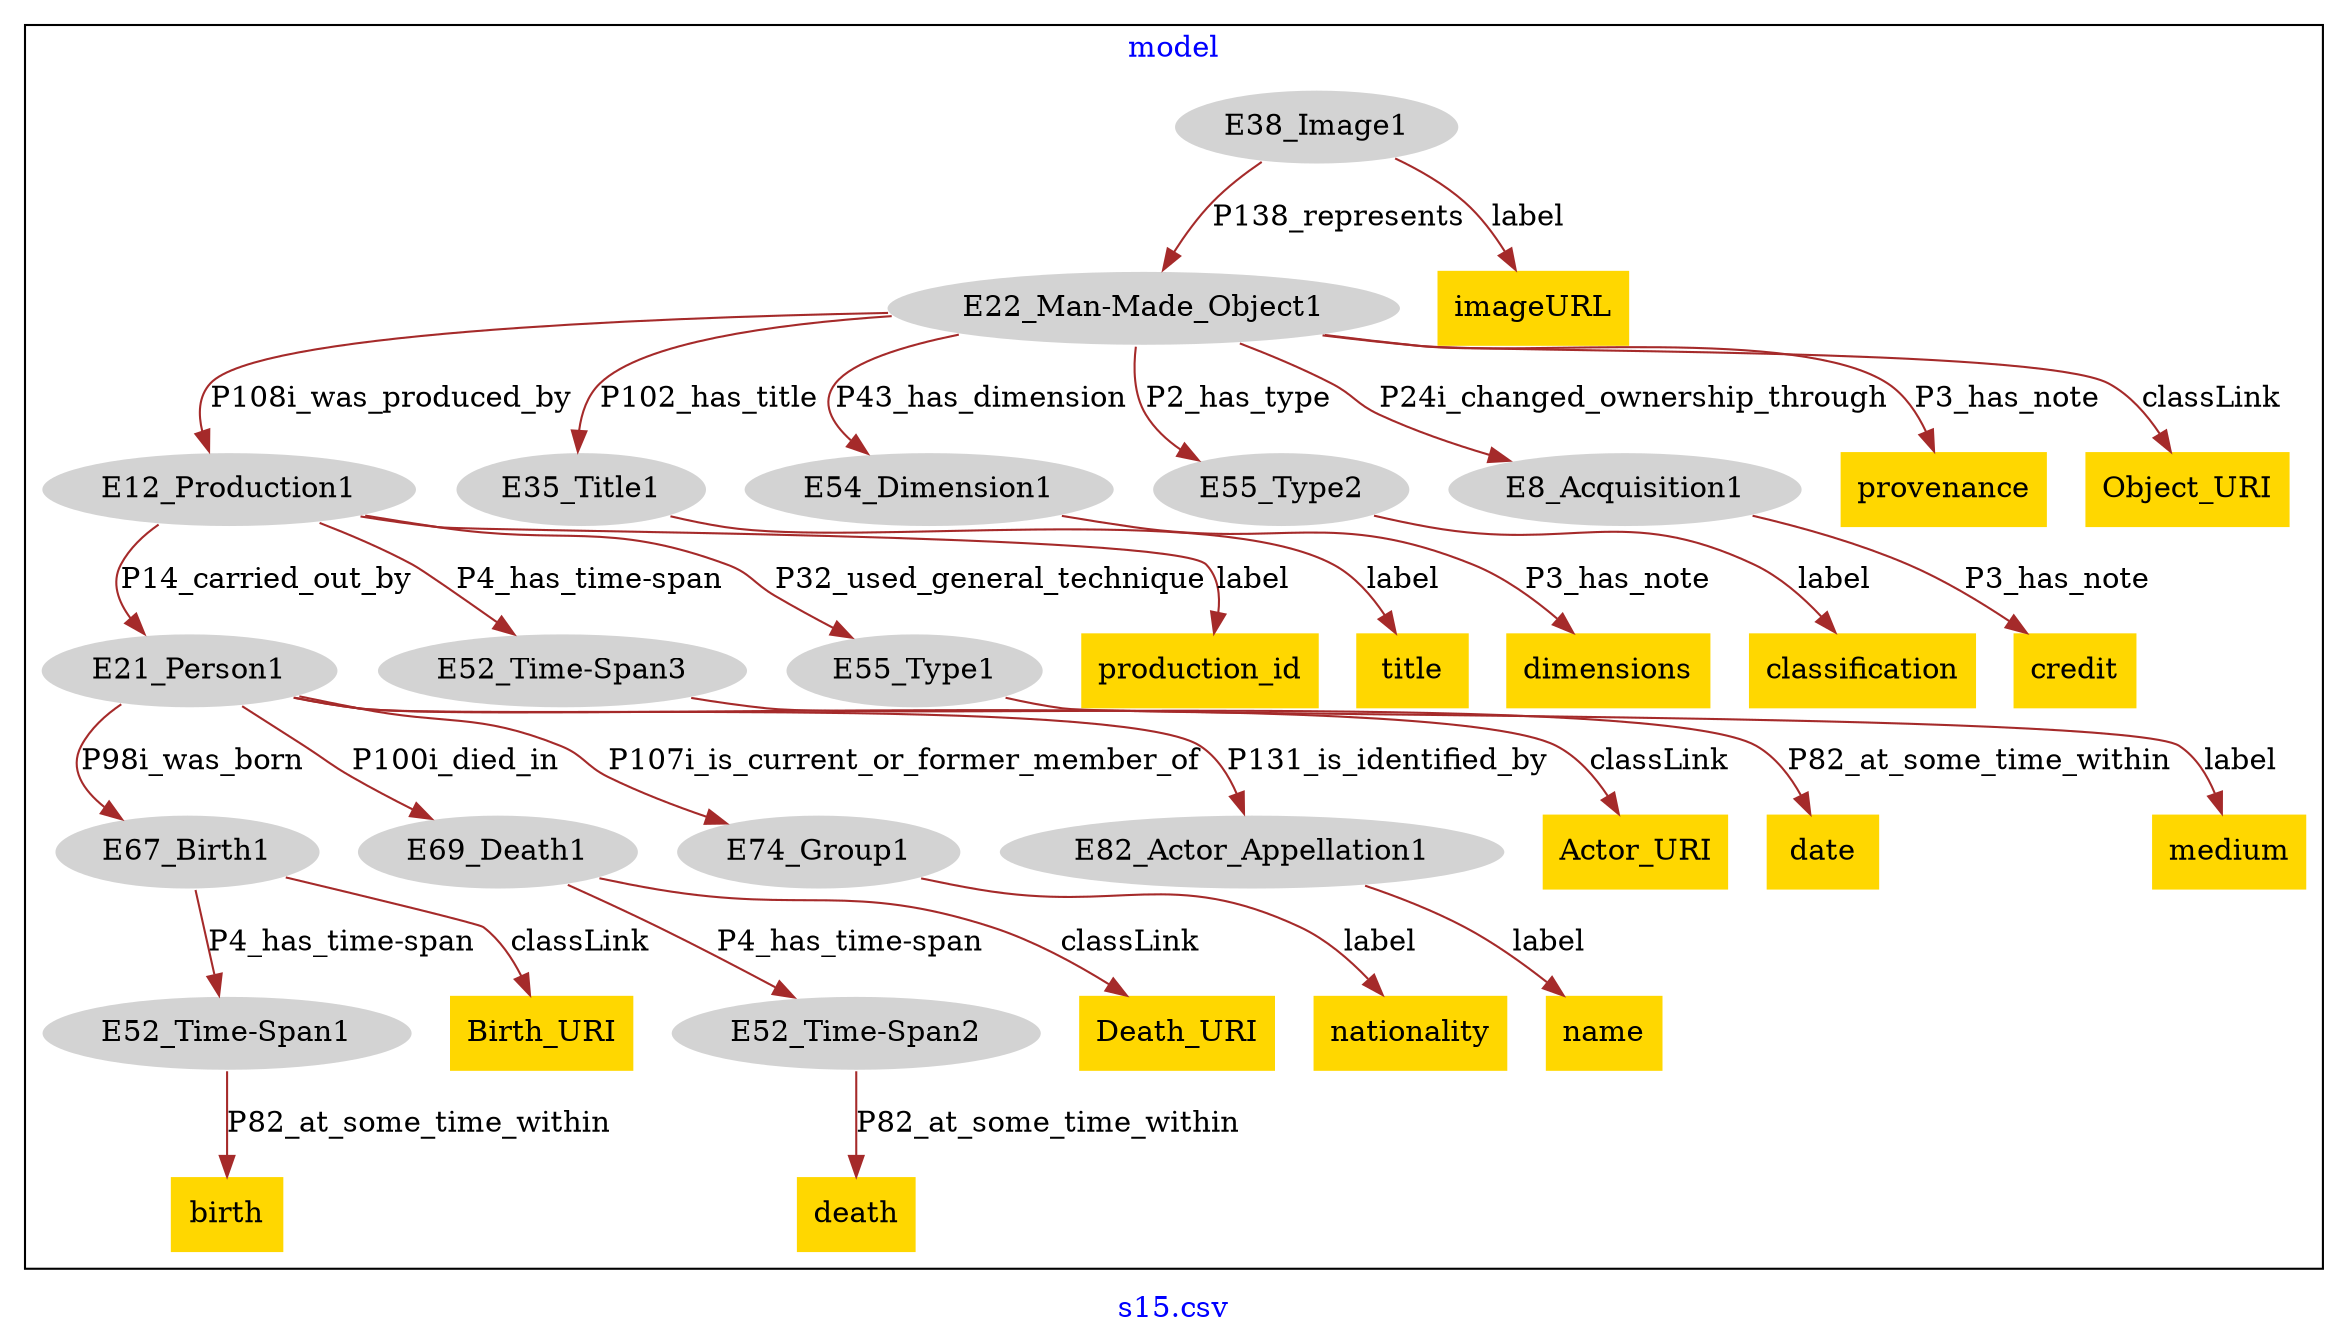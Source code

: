 digraph n0 {
fontcolor="blue"
remincross="true"
label="s15.csv"
subgraph cluster {
label="model"
n2[style="filled",color="white",fillcolor="lightgray",label="E12_Production1"];
n3[style="filled",color="white",fillcolor="lightgray",label="E21_Person1"];
n4[style="filled",color="white",fillcolor="lightgray",label="E52_Time-Span3"];
n5[style="filled",color="white",fillcolor="lightgray",label="E55_Type1"];
n6[style="filled",color="white",fillcolor="lightgray",label="E67_Birth1"];
n7[style="filled",color="white",fillcolor="lightgray",label="E69_Death1"];
n8[style="filled",color="white",fillcolor="lightgray",label="E74_Group1"];
n9[style="filled",color="white",fillcolor="lightgray",label="E82_Actor_Appellation1"];
n10[style="filled",color="white",fillcolor="lightgray",label="E22_Man-Made_Object1"];
n11[style="filled",color="white",fillcolor="lightgray",label="E35_Title1"];
n12[style="filled",color="white",fillcolor="lightgray",label="E54_Dimension1"];
n13[style="filled",color="white",fillcolor="lightgray",label="E55_Type2"];
n14[style="filled",color="white",fillcolor="lightgray",label="E8_Acquisition1"];
n15[style="filled",color="white",fillcolor="lightgray",label="E38_Image1"];
n16[style="filled",color="white",fillcolor="lightgray",label="E52_Time-Span1"];
n17[style="filled",color="white",fillcolor="lightgray",label="E52_Time-Span2"];
n18[shape="plaintext",style="filled",fillcolor="gold",label="Actor_URI"];
n19[shape="plaintext",style="filled",fillcolor="gold",label="credit"];
n20[shape="plaintext",style="filled",fillcolor="gold",label="classification"];
n21[shape="plaintext",style="filled",fillcolor="gold",label="title"];
n22[shape="plaintext",style="filled",fillcolor="gold",label="production_id"];
n23[shape="plaintext",style="filled",fillcolor="gold",label="imageURL"];
n24[shape="plaintext",style="filled",fillcolor="gold",label="provenance"];
n25[shape="plaintext",style="filled",fillcolor="gold",label="nationality"];
n26[shape="plaintext",style="filled",fillcolor="gold",label="name"];
n27[shape="plaintext",style="filled",fillcolor="gold",label="death"];
n28[shape="plaintext",style="filled",fillcolor="gold",label="birth"];
n29[shape="plaintext",style="filled",fillcolor="gold",label="medium"];
n30[shape="plaintext",style="filled",fillcolor="gold",label="date"];
n31[shape="plaintext",style="filled",fillcolor="gold",label="dimensions"];
n32[shape="plaintext",style="filled",fillcolor="gold",label="Object_URI"];
n33[shape="plaintext",style="filled",fillcolor="gold",label="Birth_URI"];
n34[shape="plaintext",style="filled",fillcolor="gold",label="Death_URI"];
}
n2 -> n3[color="brown",fontcolor="black",label="P14_carried_out_by"]
n2 -> n4[color="brown",fontcolor="black",label="P4_has_time-span"]
n2 -> n5[color="brown",fontcolor="black",label="P32_used_general_technique"]
n3 -> n6[color="brown",fontcolor="black",label="P98i_was_born"]
n3 -> n7[color="brown",fontcolor="black",label="P100i_died_in"]
n3 -> n8[color="brown",fontcolor="black",label="P107i_is_current_or_former_member_of"]
n3 -> n9[color="brown",fontcolor="black",label="P131_is_identified_by"]
n10 -> n2[color="brown",fontcolor="black",label="P108i_was_produced_by"]
n10 -> n11[color="brown",fontcolor="black",label="P102_has_title"]
n10 -> n12[color="brown",fontcolor="black",label="P43_has_dimension"]
n10 -> n13[color="brown",fontcolor="black",label="P2_has_type"]
n10 -> n14[color="brown",fontcolor="black",label="P24i_changed_ownership_through"]
n15 -> n10[color="brown",fontcolor="black",label="P138_represents"]
n6 -> n16[color="brown",fontcolor="black",label="P4_has_time-span"]
n7 -> n17[color="brown",fontcolor="black",label="P4_has_time-span"]
n3 -> n18[color="brown",fontcolor="black",label="classLink"]
n14 -> n19[color="brown",fontcolor="black",label="P3_has_note"]
n13 -> n20[color="brown",fontcolor="black",label="label"]
n11 -> n21[color="brown",fontcolor="black",label="label"]
n2 -> n22[color="brown",fontcolor="black",label="label"]
n15 -> n23[color="brown",fontcolor="black",label="label"]
n10 -> n24[color="brown",fontcolor="black",label="P3_has_note"]
n8 -> n25[color="brown",fontcolor="black",label="label"]
n9 -> n26[color="brown",fontcolor="black",label="label"]
n17 -> n27[color="brown",fontcolor="black",label="P82_at_some_time_within"]
n16 -> n28[color="brown",fontcolor="black",label="P82_at_some_time_within"]
n5 -> n29[color="brown",fontcolor="black",label="label"]
n4 -> n30[color="brown",fontcolor="black",label="P82_at_some_time_within"]
n12 -> n31[color="brown",fontcolor="black",label="P3_has_note"]
n10 -> n32[color="brown",fontcolor="black",label="classLink"]
n6 -> n33[color="brown",fontcolor="black",label="classLink"]
n7 -> n34[color="brown",fontcolor="black",label="classLink"]
}
